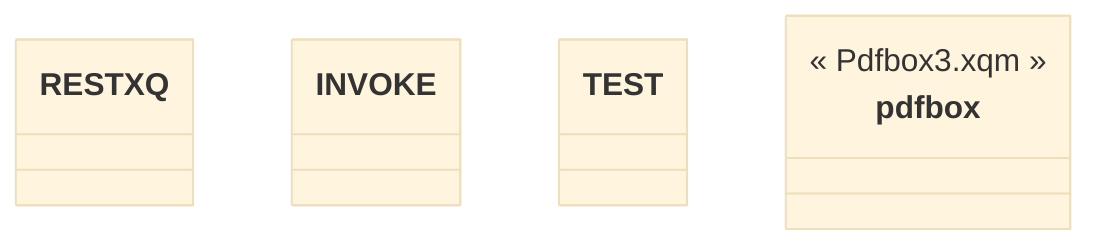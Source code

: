 %%{init: {'securityLevel': 'loose', 'theme':'base'}}%%    
classDiagram
direction TB

 class RESTXQ:::cssRest { }
 class INVOKE:::cssMain { }
 class TEST { }

class pdfbox { << Pdfbox3.xqm >>}


link pdfbox "modules/F000001/index.html" "This is a tooltip for org.expkg_zone58.Pdfbox3"